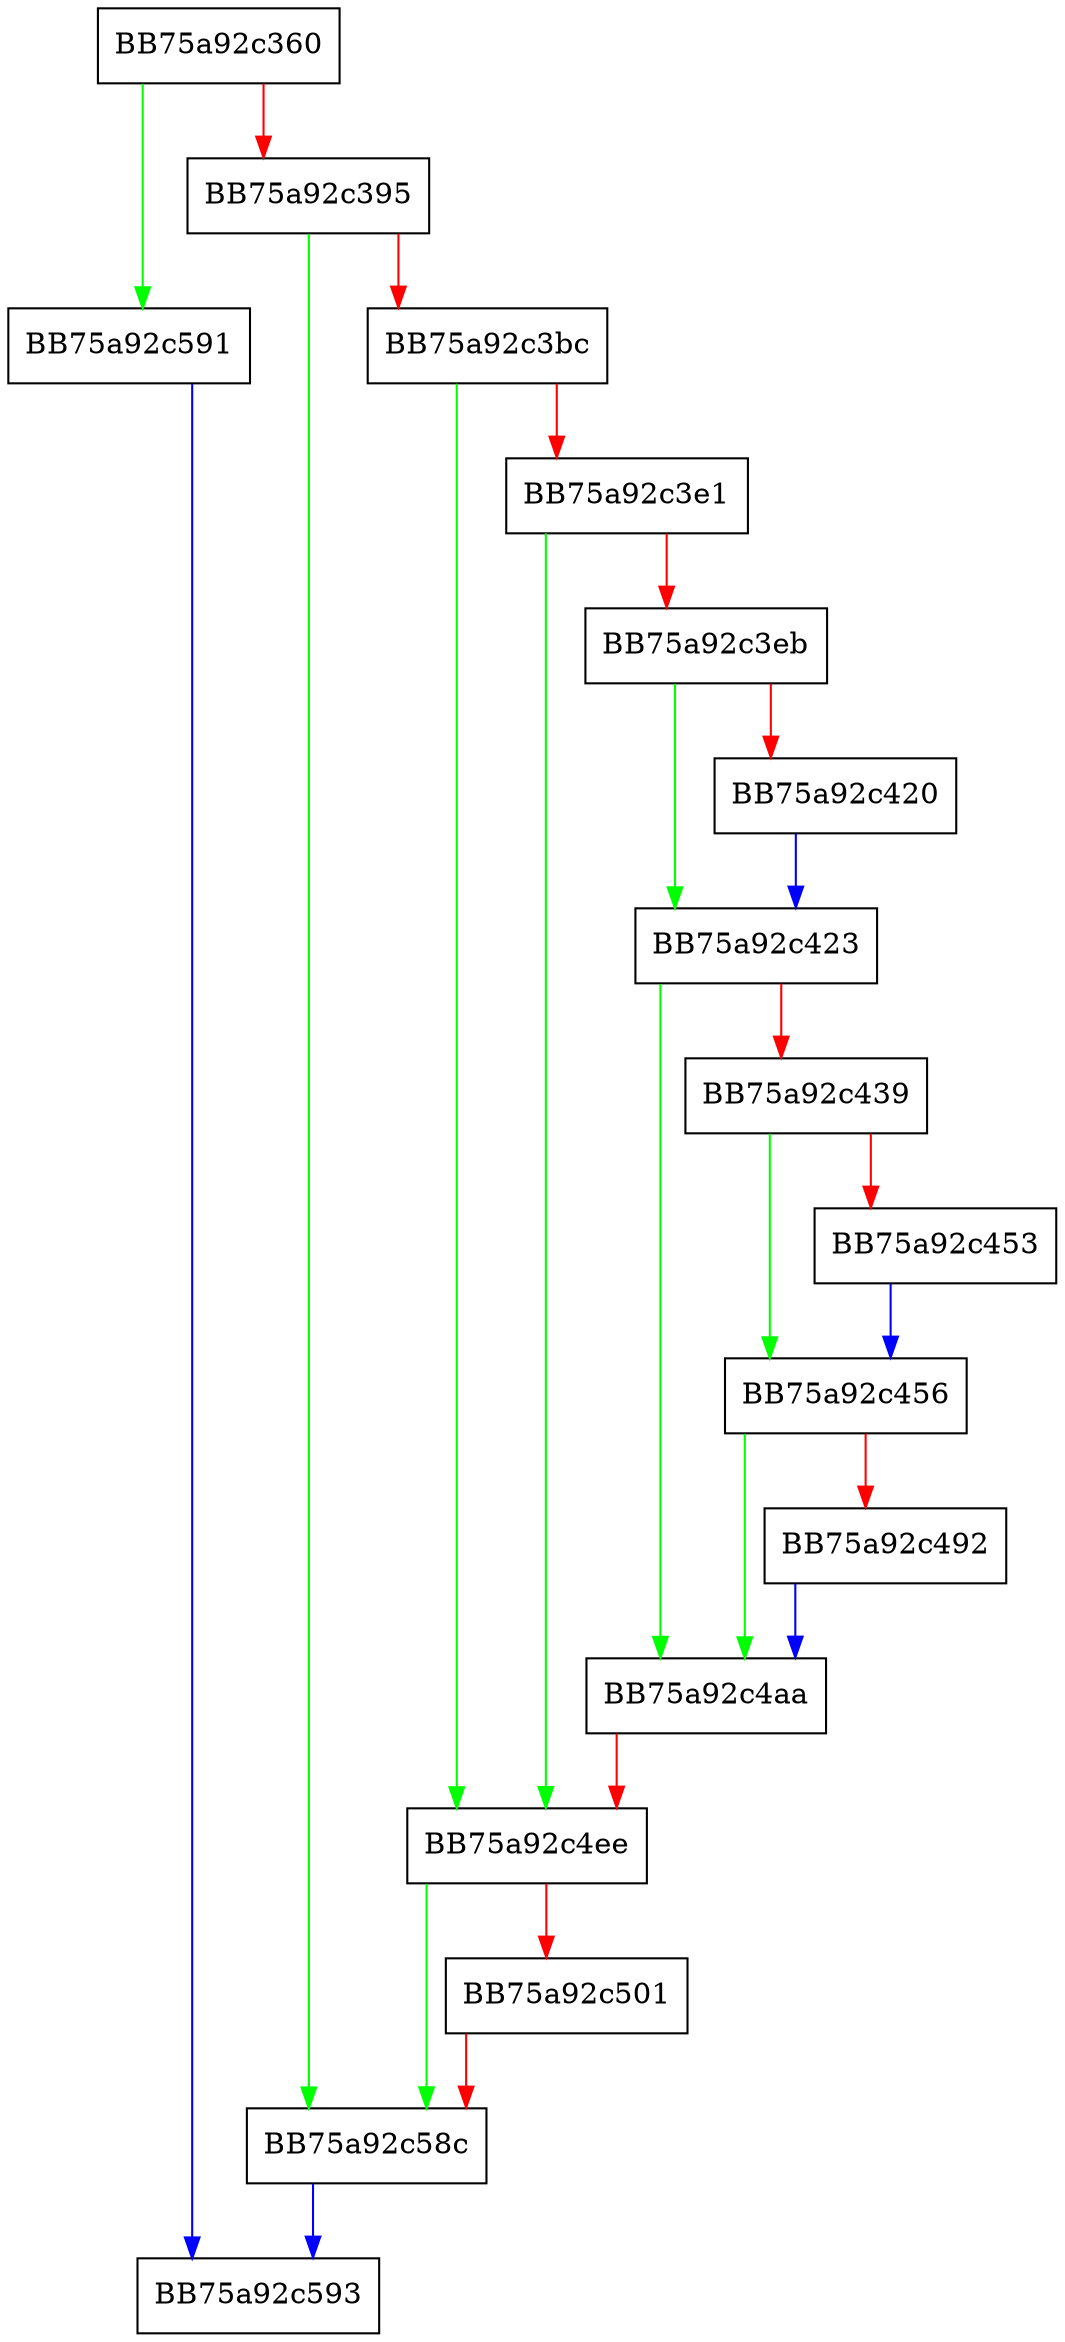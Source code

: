 digraph should_report {
  node [shape="box"];
  graph [splines=ortho];
  BB75a92c360 -> BB75a92c591 [color="green"];
  BB75a92c360 -> BB75a92c395 [color="red"];
  BB75a92c395 -> BB75a92c58c [color="green"];
  BB75a92c395 -> BB75a92c3bc [color="red"];
  BB75a92c3bc -> BB75a92c4ee [color="green"];
  BB75a92c3bc -> BB75a92c3e1 [color="red"];
  BB75a92c3e1 -> BB75a92c4ee [color="green"];
  BB75a92c3e1 -> BB75a92c3eb [color="red"];
  BB75a92c3eb -> BB75a92c423 [color="green"];
  BB75a92c3eb -> BB75a92c420 [color="red"];
  BB75a92c420 -> BB75a92c423 [color="blue"];
  BB75a92c423 -> BB75a92c4aa [color="green"];
  BB75a92c423 -> BB75a92c439 [color="red"];
  BB75a92c439 -> BB75a92c456 [color="green"];
  BB75a92c439 -> BB75a92c453 [color="red"];
  BB75a92c453 -> BB75a92c456 [color="blue"];
  BB75a92c456 -> BB75a92c4aa [color="green"];
  BB75a92c456 -> BB75a92c492 [color="red"];
  BB75a92c492 -> BB75a92c4aa [color="blue"];
  BB75a92c4aa -> BB75a92c4ee [color="red"];
  BB75a92c4ee -> BB75a92c58c [color="green"];
  BB75a92c4ee -> BB75a92c501 [color="red"];
  BB75a92c501 -> BB75a92c58c [color="red"];
  BB75a92c58c -> BB75a92c593 [color="blue"];
  BB75a92c591 -> BB75a92c593 [color="blue"];
}